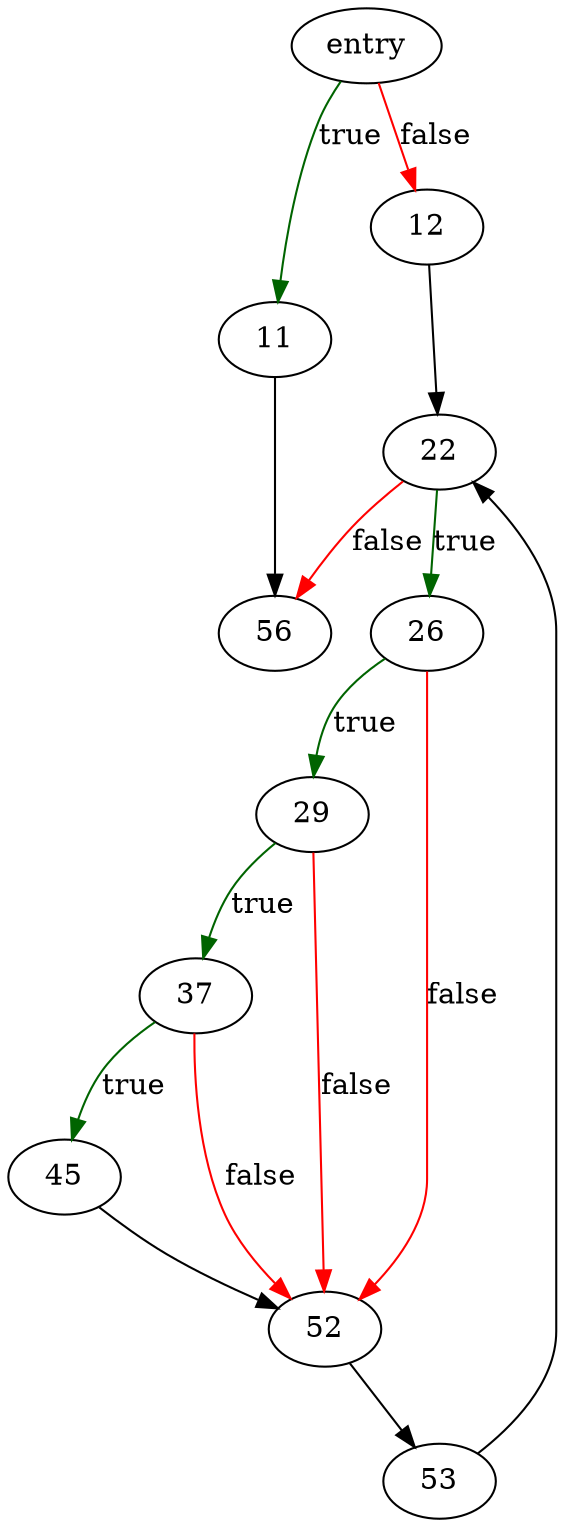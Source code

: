 digraph "sqlite3VdbeEnter" {
	// Node definitions.
	1 [label=entry];
	11;
	12;
	22;
	26;
	29;
	37;
	45;
	52;
	53;
	56;

	// Edge definitions.
	1 -> 11 [
		color=darkgreen
		label=true
	];
	1 -> 12 [
		color=red
		label=false
	];
	11 -> 56;
	12 -> 22;
	22 -> 26 [
		color=darkgreen
		label=true
	];
	22 -> 56 [
		color=red
		label=false
	];
	26 -> 29 [
		color=darkgreen
		label=true
	];
	26 -> 52 [
		color=red
		label=false
	];
	29 -> 37 [
		color=darkgreen
		label=true
	];
	29 -> 52 [
		color=red
		label=false
	];
	37 -> 45 [
		color=darkgreen
		label=true
	];
	37 -> 52 [
		color=red
		label=false
	];
	45 -> 52;
	52 -> 53;
	53 -> 22;
}